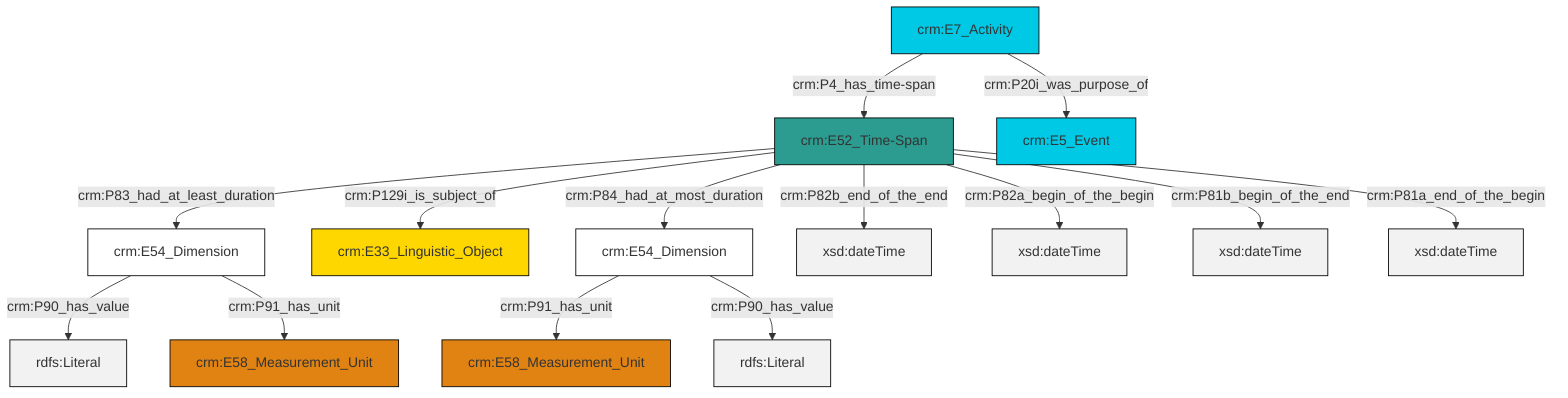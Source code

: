 graph TD
classDef Literal fill:#f2f2f2,stroke:#000000;
classDef CRM_Entity fill:#FFFFFF,stroke:#000000;
classDef Temporal_Entity fill:#00C9E6, stroke:#000000;
classDef Type fill:#E18312, stroke:#000000;
classDef Time-Span fill:#2C9C91, stroke:#000000;
classDef Appellation fill:#FFEB7F, stroke:#000000;
classDef Place fill:#008836, stroke:#000000;
classDef Persistent_Item fill:#B266B2, stroke:#000000;
classDef Conceptual_Object fill:#FFD700, stroke:#000000;
classDef Physical_Thing fill:#D2B48C, stroke:#000000;
classDef Actor fill:#f58aad, stroke:#000000;
classDef PC_Classes fill:#4ce600, stroke:#000000;
classDef Multi fill:#cccccc,stroke:#000000;

4["crm:E52_Time-Span"]:::Time-Span -->|crm:P129i_is_subject_of| 5["crm:E33_Linguistic_Object"]:::Conceptual_Object
4["crm:E52_Time-Span"]:::Time-Span -->|crm:P83_had_at_least_duration| 8["crm:E54_Dimension"]:::CRM_Entity
8["crm:E54_Dimension"]:::CRM_Entity -->|crm:P90_has_value| 9[rdfs:Literal]:::Literal
4["crm:E52_Time-Span"]:::Time-Span -->|crm:P84_had_at_most_duration| 2["crm:E54_Dimension"]:::CRM_Entity
4["crm:E52_Time-Span"]:::Time-Span -->|crm:P82b_end_of_the_end| 11[xsd:dateTime]:::Literal
4["crm:E52_Time-Span"]:::Time-Span -->|crm:P82a_begin_of_the_begin| 12[xsd:dateTime]:::Literal
4["crm:E52_Time-Span"]:::Time-Span -->|crm:P81b_begin_of_the_end| 13[xsd:dateTime]:::Literal
4["crm:E52_Time-Span"]:::Time-Span -->|crm:P81a_end_of_the_begin| 15[xsd:dateTime]:::Literal
8["crm:E54_Dimension"]:::CRM_Entity -->|crm:P91_has_unit| 0["crm:E58_Measurement_Unit"]:::Type
2["crm:E54_Dimension"]:::CRM_Entity -->|crm:P91_has_unit| 16["crm:E58_Measurement_Unit"]:::Type
2["crm:E54_Dimension"]:::CRM_Entity -->|crm:P90_has_value| 18[rdfs:Literal]:::Literal
6["crm:E7_Activity"]:::Temporal_Entity -->|crm:P4_has_time-span| 4["crm:E52_Time-Span"]:::Time-Span
6["crm:E7_Activity"]:::Temporal_Entity -->|crm:P20i_was_purpose_of| 20["crm:E5_Event"]:::Temporal_Entity